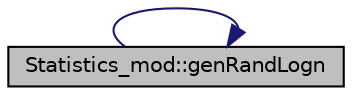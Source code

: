 digraph "Statistics_mod::genRandLogn"
{
 // LATEX_PDF_SIZE
  edge [fontname="Helvetica",fontsize="10",labelfontname="Helvetica",labelfontsize="10"];
  node [fontname="Helvetica",fontsize="10",shape=record];
  rankdir="LR";
  Node1 [label="Statistics_mod::genRandLogn",height=0.2,width=0.4,color="black", fillcolor="grey75", style="filled", fontcolor="black",tooltip="Return a log-normally distributed deviate with the given mean and standard deviation."];
  Node1 -> Node1 [color="midnightblue",fontsize="10",style="solid",fontname="Helvetica"];
}
